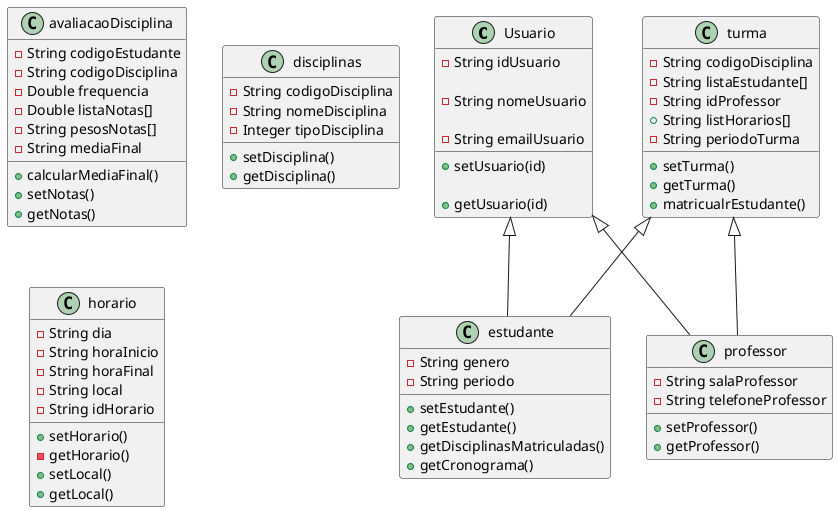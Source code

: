 @startuml
Class Usuario{

- String idUsuario

- String nomeUsuario

- String emailUsuario

+setUsuario(id)

+getUsuario(id)

}

Class estudante{
- String genero 
- String periodo 
+ setEstudante() 
+ getEstudante()
+ getDisciplinasMatriculadas() 
+ getCronograma() 
}

Class professor{ 
- String salaProfessor 
- String telefoneProfessor 
+ setProfessor() 
+ getProfessor() 
}

Usuario <|-- estudante

Usuario <|-- professor
turma  <|-- estudante
turma <|-- professor 
 
Class turma{
- String codigoDisciplina 
- String listaEstudante[]
- String idProfessor 
+ String listHorarios[]
- String periodoTurma
+ setTurma() 
+ getTurma() 
+ matricualrEstudante() 
}

Class avaliacaoDisciplina{
- String codigoEstudante
- String codigoDisciplina 
- Double frequencia
- Double listaNotas[]
- String pesosNotas[]
- String mediaFinal 
+ calcularMediaFinal()
+ setNotas() 
+ getNotas() 
}

Class disciplinas{
- String codigoDisciplina 
- String nomeDisciplina
- Integer tipoDisciplina
+ setDisciplina()
+ getDisciplina()
}

Class horario{
- String dia 
- String horaInicio 
- String horaFinal 
- String local 
- String idHorario 
+ setHorario() 
- getHorario()
+ setLocal()
+ getLocal()
}
@enduml
